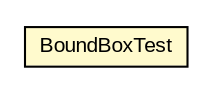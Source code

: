 #!/usr/local/bin/dot
#
# Class diagram 
# Generated by UMLGraph version R5_6-24-gf6e263 (http://www.umlgraph.org/)
#

digraph G {
	edge [fontname="arial",fontsize=10,labelfontname="arial",labelfontsize=10];
	node [fontname="arial",fontsize=10,shape=plaintext];
	nodesep=0.25;
	ranksep=0.5;
	// org.osmdroid.util.BoundBoxTest
	c22296 [label=<<table title="org.osmdroid.util.BoundBoxTest" border="0" cellborder="1" cellspacing="0" cellpadding="2" port="p" bgcolor="lemonChiffon" href="./BoundBoxTest.html">
		<tr><td><table border="0" cellspacing="0" cellpadding="1">
<tr><td align="center" balign="center"> BoundBoxTest </td></tr>
		</table></td></tr>
		</table>>, URL="./BoundBoxTest.html", fontname="arial", fontcolor="black", fontsize=10.0];
}

